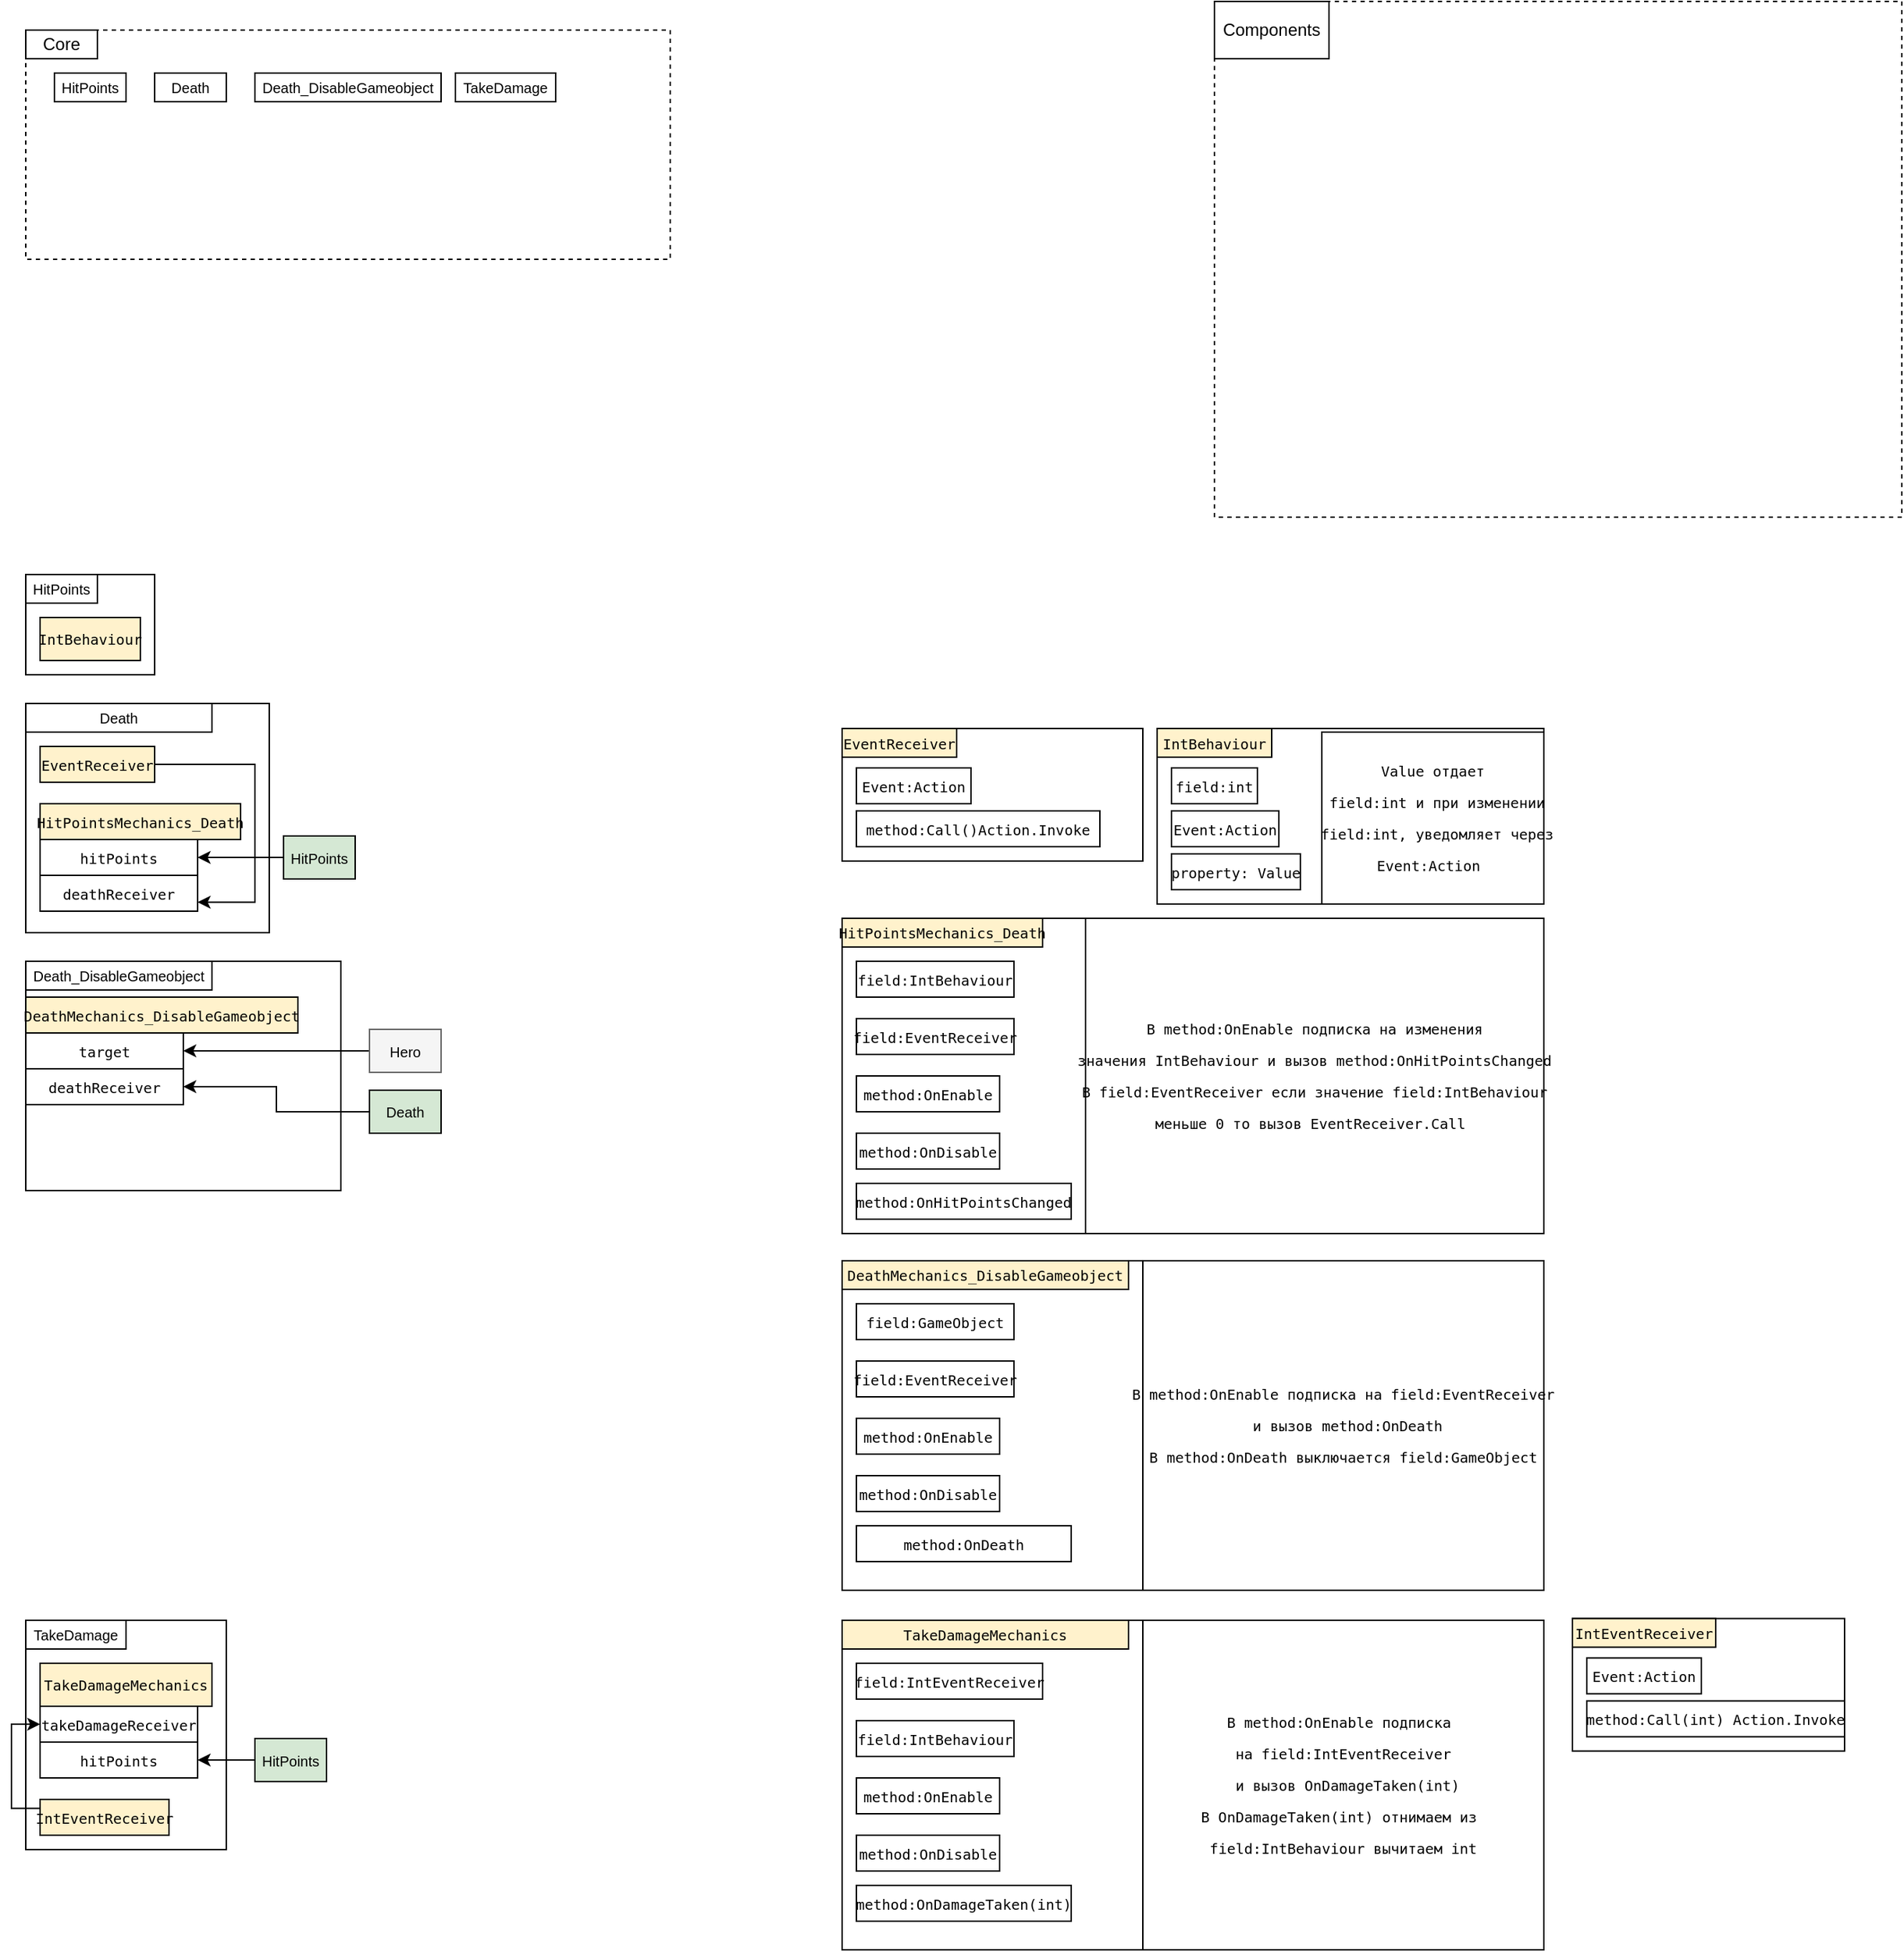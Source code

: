 <mxfile version="20.6.2" type="github">
  <diagram id="COCgU2y_MPERz97JsO5c" name="Страница 1">
    <mxGraphModel dx="1778" dy="953" grid="1" gridSize="10" guides="1" tooltips="1" connect="1" arrows="1" fold="1" page="1" pageScale="1" pageWidth="827" pageHeight="1169" math="0" shadow="0">
      <root>
        <mxCell id="0" />
        <mxCell id="1" parent="0" />
        <mxCell id="kXSp-0wj3QZkAN32-yHx-2" value="" style="rounded=0;whiteSpace=wrap;html=1;fillColor=none;fontColor=#000000;strokeColor=#000000;dashed=1;labelBackgroundColor=#;" vertex="1" parent="1">
          <mxGeometry x="80" y="80" width="450" height="160" as="geometry" />
        </mxCell>
        <mxCell id="kXSp-0wj3QZkAN32-yHx-3" value="Core" style="text;html=1;strokeColor=#000000;fillColor=none;align=center;verticalAlign=middle;whiteSpace=wrap;rounded=0;fontColor=#000000;labelBackgroundColor=#;" vertex="1" parent="1">
          <mxGeometry x="80" y="80" width="50" height="20" as="geometry" />
        </mxCell>
        <mxCell id="kXSp-0wj3QZkAN32-yHx-14" value="" style="rounded=0;whiteSpace=wrap;html=1;fillColor=none;fontColor=#000000;strokeColor=#000000;dashed=1;labelBackgroundColor=#;" vertex="1" parent="1">
          <mxGeometry x="910" y="60" width="480" height="360" as="geometry" />
        </mxCell>
        <mxCell id="kXSp-0wj3QZkAN32-yHx-15" value="Components" style="text;html=1;strokeColor=#000000;fillColor=none;align=center;verticalAlign=middle;whiteSpace=wrap;rounded=0;fontColor=#000000;labelBackgroundColor=#;" vertex="1" parent="1">
          <mxGeometry x="910" y="60" width="80" height="40" as="geometry" />
        </mxCell>
        <mxCell id="kXSp-0wj3QZkAN32-yHx-43" value="" style="rounded=0;whiteSpace=wrap;html=1;strokeColor=#000000;fontSize=10;fillColor=none;fontColor=#000000;labelBackgroundColor=#;" vertex="1" parent="1">
          <mxGeometry x="80" y="460" width="90" height="70" as="geometry" />
        </mxCell>
        <mxCell id="kXSp-0wj3QZkAN32-yHx-46" value="HitPoints" style="rounded=0;whiteSpace=wrap;html=1;strokeColor=#000000;fontSize=10;fillColor=none;fontColor=#000000;labelBackgroundColor=#;" vertex="1" parent="1">
          <mxGeometry x="80" y="460" width="50" height="20" as="geometry" />
        </mxCell>
        <mxCell id="kXSp-0wj3QZkAN32-yHx-49" value="&lt;pre style=&quot;font-family: Consolas, monospace;&quot;&gt;IntBehaviour&lt;/pre&gt;" style="rounded=0;whiteSpace=wrap;html=1;strokeColor=#000000;fontSize=10;fillColor=#fff2cc;labelBackgroundColor=#;fontColor=#000000;" vertex="1" parent="1">
          <mxGeometry x="90" y="490" width="70" height="30" as="geometry" />
        </mxCell>
        <mxCell id="kXSp-0wj3QZkAN32-yHx-70" value="" style="rounded=0;whiteSpace=wrap;html=1;strokeColor=#000000;fontSize=10;fillColor=none;fontColor=#000000;labelBackgroundColor=#;" vertex="1" parent="1">
          <mxGeometry x="650" y="700" width="490" height="220" as="geometry" />
        </mxCell>
        <mxCell id="kXSp-0wj3QZkAN32-yHx-71" value="&lt;pre style=&quot;font-family: Consolas, monospace;&quot;&gt;HitPointsMechanics_Death&lt;/pre&gt;" style="rounded=0;whiteSpace=wrap;html=1;strokeColor=#000000;fontSize=10;fillColor=#fff2cc;labelBackgroundColor=#;fontColor=#000000;" vertex="1" parent="1">
          <mxGeometry x="650" y="700" width="140" height="20" as="geometry" />
        </mxCell>
        <mxCell id="kXSp-0wj3QZkAN32-yHx-72" style="edgeStyle=orthogonalEdgeStyle;rounded=0;orthogonalLoop=1;jettySize=auto;html=1;exitX=1;exitY=0.5;exitDx=0;exitDy=0;fontSize=10;" edge="1" parent="1" target="kXSp-0wj3QZkAN32-yHx-75">
          <mxGeometry relative="1" as="geometry">
            <mxPoint x="170" y="605" as="sourcePoint" />
          </mxGeometry>
        </mxCell>
        <mxCell id="kXSp-0wj3QZkAN32-yHx-79" style="edgeStyle=orthogonalEdgeStyle;rounded=0;orthogonalLoop=1;jettySize=auto;html=1;exitX=1;exitY=0.75;exitDx=0;exitDy=0;entryX=-0.03;entryY=0.67;entryDx=0;entryDy=0;entryPerimeter=0;fontSize=10;" edge="1" parent="1" target="kXSp-0wj3QZkAN32-yHx-77">
          <mxGeometry relative="1" as="geometry">
            <mxPoint x="170" y="612.5" as="sourcePoint" />
          </mxGeometry>
        </mxCell>
        <mxCell id="kXSp-0wj3QZkAN32-yHx-81" value="&lt;pre style=&quot;font-family: Consolas, monospace;&quot;&gt;&lt;pre style=&quot;font-family: Consolas, monospace;&quot;&gt;field:IntBehaviour&lt;/pre&gt;&lt;/pre&gt;" style="rounded=0;whiteSpace=wrap;html=1;strokeColor=#000000;fontSize=10;fillColor=none;fontColor=#000000;labelBackgroundColor=#;" vertex="1" parent="1">
          <mxGeometry x="660" y="730" width="110" height="25" as="geometry" />
        </mxCell>
        <mxCell id="kXSp-0wj3QZkAN32-yHx-83" value="&lt;pre style=&quot;font-family: Consolas, monospace;&quot;&gt;&lt;pre style=&quot;font-family: Consolas, monospace;&quot;&gt;field:EventReceiver&lt;/pre&gt;&lt;/pre&gt;" style="rounded=0;whiteSpace=wrap;html=1;strokeColor=#000000;fontSize=10;fillColor=none;fontColor=#000000;labelBackgroundColor=#;" vertex="1" parent="1">
          <mxGeometry x="660" y="770" width="110" height="25" as="geometry" />
        </mxCell>
        <mxCell id="kXSp-0wj3QZkAN32-yHx-191" style="edgeStyle=orthogonalEdgeStyle;rounded=0;orthogonalLoop=1;jettySize=auto;html=1;exitX=0;exitY=0.5;exitDx=0;exitDy=0;entryX=1;entryY=0.5;entryDx=0;entryDy=0;labelBackgroundColor=#;fontSize=10;fontColor=#000000;strokeColor=#000000;" edge="1" parent="1" source="kXSp-0wj3QZkAN32-yHx-86" target="kXSp-0wj3QZkAN32-yHx-189">
          <mxGeometry relative="1" as="geometry" />
        </mxCell>
        <mxCell id="kXSp-0wj3QZkAN32-yHx-86" value="&lt;pre style=&quot;font-family: Consolas, monospace;&quot;&gt;&lt;pre style=&quot;font-family: Consolas, monospace;&quot;&gt;&lt;span style=&quot;font-family: Helvetica;&quot;&gt;HitPoints&lt;/span&gt;&lt;br&gt;&lt;/pre&gt;&lt;/pre&gt;" style="rounded=0;whiteSpace=wrap;html=1;strokeColor=#000000;fontSize=10;fillColor=#d5e8d4;labelBackgroundColor=#;fontColor=#000000;" vertex="1" parent="1">
          <mxGeometry x="260" y="642.5" width="50" height="30" as="geometry" />
        </mxCell>
        <mxCell id="kXSp-0wj3QZkAN32-yHx-89" value="&lt;pre style=&quot;font-family: Consolas, monospace;&quot;&gt;&lt;pre style=&quot;font-family: Consolas, monospace;&quot;&gt;&lt;span style=&quot;&quot;&gt;method:&lt;/span&gt;OnHitPointsChanged&lt;/pre&gt;&lt;/pre&gt;" style="rounded=0;whiteSpace=wrap;html=1;strokeColor=#000000;fontSize=10;fillColor=none;fontColor=#000000;labelBackgroundColor=#;" vertex="1" parent="1">
          <mxGeometry x="660" y="885" width="150" height="25" as="geometry" />
        </mxCell>
        <mxCell id="kXSp-0wj3QZkAN32-yHx-108" value="" style="rounded=0;whiteSpace=wrap;html=1;strokeColor=#000000;fontSize=10;fillColor=none;fontColor=#000000;labelBackgroundColor=#;" vertex="1" parent="1">
          <mxGeometry x="80" y="550" width="170" height="160" as="geometry" />
        </mxCell>
        <mxCell id="kXSp-0wj3QZkAN32-yHx-109" value="Death" style="rounded=0;whiteSpace=wrap;html=1;strokeColor=#000000;fontSize=10;fillColor=none;fontColor=#000000;labelBackgroundColor=#;" vertex="1" parent="1">
          <mxGeometry x="80" y="550" width="130" height="20" as="geometry" />
        </mxCell>
        <mxCell id="kXSp-0wj3QZkAN32-yHx-121" value="&lt;pre style=&quot;font-family: Consolas, monospace;&quot;&gt;&lt;pre style=&quot;font-family: Consolas, monospace;&quot;&gt;method:&lt;span style=&quot;&quot;&gt;OnDisable&lt;/span&gt;&lt;/pre&gt;&lt;/pre&gt;" style="rounded=0;whiteSpace=wrap;html=1;strokeColor=#000000;fontSize=10;fillColor=none;fontColor=#000000;labelBackgroundColor=#;" vertex="1" parent="1">
          <mxGeometry x="660" y="850" width="100" height="25" as="geometry" />
        </mxCell>
        <mxCell id="kXSp-0wj3QZkAN32-yHx-132" value="" style="rounded=0;whiteSpace=wrap;html=1;strokeColor=#000000;fontSize=10;fillColor=none;fontColor=#000000;labelBackgroundColor=#;" vertex="1" parent="1">
          <mxGeometry x="650" y="567.5" width="210" height="92.5" as="geometry" />
        </mxCell>
        <mxCell id="kXSp-0wj3QZkAN32-yHx-133" value="&lt;pre style=&quot;font-family: Consolas, monospace;&quot;&gt;EventReceiver&lt;/pre&gt;" style="rounded=0;whiteSpace=wrap;html=1;strokeColor=#000000;fontSize=10;fillColor=#fff2cc;labelBackgroundColor=#;fontColor=#000000;" vertex="1" parent="1">
          <mxGeometry x="650" y="567.5" width="80" height="20" as="geometry" />
        </mxCell>
        <mxCell id="kXSp-0wj3QZkAN32-yHx-135" value="&lt;pre style=&quot;font-family: Consolas, monospace;&quot;&gt;&lt;pre style=&quot;font-family: Consolas, monospace;&quot;&gt;&lt;span style=&quot;&quot;&gt;Event:&lt;/span&gt;Action&lt;/pre&gt;&lt;/pre&gt;" style="rounded=0;whiteSpace=wrap;html=1;strokeColor=#000000;fontSize=10;fillColor=none;fontColor=#000000;labelBackgroundColor=#;" vertex="1" parent="1">
          <mxGeometry x="660" y="595" width="80" height="25" as="geometry" />
        </mxCell>
        <mxCell id="kXSp-0wj3QZkAN32-yHx-136" value="&lt;pre style=&quot;font-family: Consolas, monospace;&quot;&gt;&lt;pre style=&quot;font-family: Consolas, monospace;&quot;&gt;method:Call()Action.Invoke&lt;/pre&gt;&lt;/pre&gt;" style="rounded=0;whiteSpace=wrap;html=1;strokeColor=#000000;fontSize=10;fillColor=none;fontColor=#000000;labelBackgroundColor=#;" vertex="1" parent="1">
          <mxGeometry x="660" y="625" width="170" height="25" as="geometry" />
        </mxCell>
        <mxCell id="kXSp-0wj3QZkAN32-yHx-137" value="" style="rounded=0;whiteSpace=wrap;html=1;strokeColor=#000000;fontSize=10;fillColor=none;fontColor=#000000;labelBackgroundColor=#;" vertex="1" parent="1">
          <mxGeometry x="870" y="567.5" width="270" height="122.5" as="geometry" />
        </mxCell>
        <mxCell id="kXSp-0wj3QZkAN32-yHx-138" value="&lt;pre style=&quot;font-family: Consolas, monospace;&quot;&gt;IntBehaviour&lt;/pre&gt;" style="rounded=0;whiteSpace=wrap;html=1;strokeColor=#000000;fontSize=10;fillColor=#fff2cc;labelBackgroundColor=#;fontColor=#000000;" vertex="1" parent="1">
          <mxGeometry x="870" y="567.5" width="80" height="20" as="geometry" />
        </mxCell>
        <mxCell id="kXSp-0wj3QZkAN32-yHx-139" value="&lt;pre style=&quot;font-family: Consolas, monospace;&quot;&gt;&lt;pre style=&quot;font-family: Consolas, monospace;&quot;&gt;&lt;pre style=&quot;font-family: Consolas, monospace;&quot;&gt;field:&lt;span style=&quot;&quot;&gt;int&lt;/span&gt;&lt;/pre&gt;&lt;/pre&gt;&lt;/pre&gt;" style="rounded=0;whiteSpace=wrap;html=1;strokeColor=#000000;fontSize=10;fillColor=none;fontColor=#000000;labelBackgroundColor=#;" vertex="1" parent="1">
          <mxGeometry x="880" y="595" width="60" height="25" as="geometry" />
        </mxCell>
        <mxCell id="kXSp-0wj3QZkAN32-yHx-140" value="&lt;pre style=&quot;font-family: Consolas, monospace;&quot;&gt;&lt;pre style=&quot;font-family: Consolas, monospace;&quot;&gt;&lt;pre style=&quot;font-family: Consolas, monospace;&quot;&gt;Event:Action&lt;/pre&gt;&lt;/pre&gt;&lt;/pre&gt;" style="rounded=0;whiteSpace=wrap;html=1;strokeColor=#000000;fontSize=10;fillColor=none;fontColor=#000000;labelBackgroundColor=#;" vertex="1" parent="1">
          <mxGeometry x="880" y="625" width="75" height="25" as="geometry" />
        </mxCell>
        <mxCell id="kXSp-0wj3QZkAN32-yHx-141" value="&lt;pre style=&quot;font-family: Consolas, monospace;&quot;&gt;&lt;pre style=&quot;font-family: Consolas, monospace;&quot;&gt;&lt;pre style=&quot;font-family: Consolas, monospace;&quot;&gt;&lt;pre style=&quot;font-family: Consolas, monospace;&quot;&gt;&lt;span style=&quot;&quot;&gt;property: &lt;/span&gt;Value&lt;/pre&gt;&lt;/pre&gt;&lt;/pre&gt;&lt;/pre&gt;" style="rounded=0;whiteSpace=wrap;html=1;strokeColor=#000000;fontSize=10;fillColor=none;fontColor=#000000;labelBackgroundColor=#;" vertex="1" parent="1">
          <mxGeometry x="880" y="655" width="90" height="25" as="geometry" />
        </mxCell>
        <mxCell id="kXSp-0wj3QZkAN32-yHx-192" style="edgeStyle=orthogonalEdgeStyle;rounded=0;orthogonalLoop=1;jettySize=auto;html=1;exitX=1;exitY=0.5;exitDx=0;exitDy=0;entryX=1;entryY=0.75;entryDx=0;entryDy=0;labelBackgroundColor=#;fontSize=10;fontColor=#000000;strokeColor=#000000;" edge="1" parent="1" source="kXSp-0wj3QZkAN32-yHx-161" target="kXSp-0wj3QZkAN32-yHx-190">
          <mxGeometry relative="1" as="geometry">
            <Array as="points">
              <mxPoint x="240" y="593" />
              <mxPoint x="240" y="689" />
            </Array>
          </mxGeometry>
        </mxCell>
        <mxCell id="kXSp-0wj3QZkAN32-yHx-161" value="&lt;pre style=&quot;font-family: Consolas, monospace;&quot;&gt;&lt;pre style=&quot;font-family: Consolas, monospace;&quot;&gt;EventReceiver&lt;/pre&gt;&lt;/pre&gt;" style="rounded=0;whiteSpace=wrap;html=1;strokeColor=#000000;fontSize=10;fillColor=#fff2cc;labelBackgroundColor=#;fontColor=#000000;" vertex="1" parent="1">
          <mxGeometry x="90" y="580" width="80" height="25" as="geometry" />
        </mxCell>
        <mxCell id="kXSp-0wj3QZkAN32-yHx-174" value="&lt;pre style=&quot;font-family: Consolas, monospace;&quot;&gt;&lt;pre style=&quot;font-family: Consolas, monospace;&quot;&gt;method:&lt;span style=&quot;&quot;&gt;OnEnable&lt;/span&gt;&lt;/pre&gt;&lt;/pre&gt;" style="rounded=0;whiteSpace=wrap;html=1;strokeColor=#000000;fontSize=10;fillColor=none;fontColor=#000000;labelBackgroundColor=#;" vertex="1" parent="1">
          <mxGeometry x="660" y="810" width="100" height="25" as="geometry" />
        </mxCell>
        <mxCell id="kXSp-0wj3QZkAN32-yHx-176" value="HitPoints" style="rounded=0;whiteSpace=wrap;html=1;strokeColor=#000000;fontSize=10;fillColor=none;fontColor=#000000;labelBackgroundColor=#;" vertex="1" parent="1">
          <mxGeometry x="100" y="110" width="50" height="20" as="geometry" />
        </mxCell>
        <mxCell id="kXSp-0wj3QZkAN32-yHx-188" value="&lt;pre style=&quot;font-family: Consolas, monospace;&quot;&gt;&lt;pre style=&quot;font-family: Consolas, monospace;&quot;&gt;HitPointsMechanics_Death&lt;/pre&gt;&lt;/pre&gt;" style="rounded=0;whiteSpace=wrap;html=1;strokeColor=#000000;fontSize=10;fillColor=#fff2cc;labelBackgroundColor=#;fontColor=#000000;" vertex="1" parent="1">
          <mxGeometry x="90" y="620" width="140" height="25" as="geometry" />
        </mxCell>
        <mxCell id="kXSp-0wj3QZkAN32-yHx-189" value="&lt;pre style=&quot;font-family: Consolas, monospace;&quot;&gt;&lt;pre style=&quot;font-family: Consolas, monospace;&quot;&gt;&lt;pre style=&quot;font-family: Consolas, monospace;&quot;&gt;&lt;span style=&quot;&quot;&gt;hitPoints&lt;/span&gt;&lt;/pre&gt;&lt;/pre&gt;&lt;/pre&gt;" style="rounded=0;whiteSpace=wrap;html=1;strokeColor=#000000;fontSize=10;fillColor=none;fontColor=#000000;labelBackgroundColor=#;" vertex="1" parent="1">
          <mxGeometry x="90" y="645" width="110" height="25" as="geometry" />
        </mxCell>
        <mxCell id="kXSp-0wj3QZkAN32-yHx-190" value="&lt;pre style=&quot;font-family: Consolas, monospace;&quot;&gt;&lt;pre style=&quot;font-family: Consolas, monospace;&quot;&gt;&lt;pre style=&quot;font-family: Consolas, monospace;&quot;&gt;deathReceiver&lt;/pre&gt;&lt;/pre&gt;&lt;/pre&gt;" style="rounded=0;whiteSpace=wrap;html=1;strokeColor=#000000;fontSize=10;fillColor=none;fontColor=#000000;labelBackgroundColor=#;" vertex="1" parent="1">
          <mxGeometry x="90" y="670" width="110" height="25" as="geometry" />
        </mxCell>
        <mxCell id="kXSp-0wj3QZkAN32-yHx-195" value="" style="rounded=0;whiteSpace=wrap;html=1;strokeColor=#000000;fontSize=10;fillColor=none;fontColor=#000000;labelBackgroundColor=#;" vertex="1" parent="1">
          <mxGeometry x="650" y="939" width="490" height="230" as="geometry" />
        </mxCell>
        <mxCell id="kXSp-0wj3QZkAN32-yHx-196" value="&lt;pre style=&quot;font-family: Consolas, monospace;&quot;&gt;&lt;pre style=&quot;font-family: Consolas, monospace;&quot;&gt;&lt;span style=&quot;&quot;&gt;DeathMechanics_DisableGameobject&lt;/span&gt;&lt;/pre&gt;&lt;/pre&gt;" style="rounded=0;whiteSpace=wrap;html=1;strokeColor=#000000;fontSize=10;fillColor=#fff2cc;labelBackgroundColor=#;fontColor=#000000;" vertex="1" parent="1">
          <mxGeometry x="650" y="939" width="200" height="20" as="geometry" />
        </mxCell>
        <mxCell id="kXSp-0wj3QZkAN32-yHx-198" value="&lt;pre style=&quot;font-family: Consolas, monospace;&quot;&gt;&lt;pre style=&quot;font-family: Consolas, monospace;&quot;&gt;field:GameObject&lt;/pre&gt;&lt;/pre&gt;" style="rounded=0;whiteSpace=wrap;html=1;strokeColor=#000000;fontSize=10;fillColor=none;fontColor=#000000;labelBackgroundColor=#;" vertex="1" parent="1">
          <mxGeometry x="660" y="969" width="110" height="25" as="geometry" />
        </mxCell>
        <mxCell id="kXSp-0wj3QZkAN32-yHx-199" value="&lt;pre style=&quot;font-family: Consolas, monospace;&quot;&gt;&lt;pre style=&quot;font-family: Consolas, monospace;&quot;&gt;field:EventReceiver&lt;/pre&gt;&lt;/pre&gt;" style="rounded=0;whiteSpace=wrap;html=1;strokeColor=#000000;fontSize=10;fillColor=none;fontColor=#000000;labelBackgroundColor=#;" vertex="1" parent="1">
          <mxGeometry x="660" y="1009" width="110" height="25" as="geometry" />
        </mxCell>
        <mxCell id="kXSp-0wj3QZkAN32-yHx-201" value="&lt;pre style=&quot;font-family: Consolas, monospace;&quot;&gt;&lt;pre style=&quot;font-family: Consolas, monospace;&quot;&gt;&lt;span style=&quot;&quot;&gt;method:&lt;/span&gt;OnDeath&lt;/pre&gt;&lt;/pre&gt;" style="rounded=0;whiteSpace=wrap;html=1;strokeColor=#000000;fontSize=10;fillColor=none;fontColor=#000000;labelBackgroundColor=#;" vertex="1" parent="1">
          <mxGeometry x="660" y="1124" width="150" height="25" as="geometry" />
        </mxCell>
        <mxCell id="kXSp-0wj3QZkAN32-yHx-203" value="&lt;pre style=&quot;font-family: Consolas, monospace;&quot;&gt;&lt;pre style=&quot;font-family: Consolas, monospace;&quot;&gt;method:&lt;span style=&quot;&quot;&gt;OnDisable&lt;/span&gt;&lt;/pre&gt;&lt;/pre&gt;" style="rounded=0;whiteSpace=wrap;html=1;strokeColor=#000000;fontSize=10;fillColor=none;fontColor=#000000;labelBackgroundColor=#;" vertex="1" parent="1">
          <mxGeometry x="660" y="1089" width="100" height="25" as="geometry" />
        </mxCell>
        <mxCell id="kXSp-0wj3QZkAN32-yHx-205" value="&lt;pre style=&quot;font-family: Consolas, monospace;&quot;&gt;&lt;pre style=&quot;font-family: Consolas, monospace;&quot;&gt;method:&lt;span style=&quot;&quot;&gt;OnEnable&lt;/span&gt;&lt;/pre&gt;&lt;/pre&gt;" style="rounded=0;whiteSpace=wrap;html=1;strokeColor=#000000;fontSize=10;fillColor=none;fontColor=#000000;labelBackgroundColor=#;" vertex="1" parent="1">
          <mxGeometry x="660" y="1049" width="100" height="25" as="geometry" />
        </mxCell>
        <mxCell id="kXSp-0wj3QZkAN32-yHx-214" value="&lt;pre style=&quot;font-family: Consolas, monospace;&quot;&gt;&lt;pre style=&quot;font-family: Consolas, monospace;&quot;&gt;&lt;pre style=&quot;font-family: Consolas, monospace;&quot;&gt;&lt;span style=&quot;&quot;&gt;Value&lt;/span&gt; отдает&lt;/pre&gt;&lt;pre style=&quot;font-family: Consolas, monospace;&quot;&gt; field:&lt;span style=&quot;&quot;&gt;int и при изменении&lt;/span&gt;&lt;/pre&gt;&lt;pre style=&quot;font-family: Consolas, monospace;&quot;&gt;&lt;span style=&quot;&quot;&gt; &lt;/span&gt;field:&lt;span style=&quot;&quot;&gt;int, уведомляет через&lt;/span&gt;&lt;/pre&gt;&lt;pre style=&quot;font-family: Consolas, monospace;&quot;&gt;Event:Action&lt;span style=&quot;&quot;&gt; &lt;/span&gt;&lt;/pre&gt;&lt;/pre&gt;&lt;/pre&gt;" style="rounded=0;whiteSpace=wrap;html=1;strokeColor=#000000;fontSize=10;fillColor=none;fontColor=#000000;labelBackgroundColor=#;" vertex="1" parent="1">
          <mxGeometry x="985" y="570" width="155" height="120" as="geometry" />
        </mxCell>
        <mxCell id="kXSp-0wj3QZkAN32-yHx-215" value="&lt;pre style=&quot;font-family: Consolas, monospace;&quot;&gt;&lt;pre style=&quot;font-family: Consolas, monospace;&quot;&gt;В method:OnEnable подписка на изменения&lt;/pre&gt;&lt;pre style=&quot;font-family: Consolas, monospace;&quot;&gt; значения IntBehaviour и вызов method:&lt;span style=&quot;&quot;&gt;OnHitPointsChanged&lt;/span&gt; &lt;/pre&gt;&lt;pre style=&quot;font-family: Consolas, monospace;&quot;&gt;В field:EventReceiver если значение field:IntBehaviour&lt;/pre&gt;&lt;pre style=&quot;font-family: Consolas, monospace;&quot;&gt;меньше 0 то вызов EventReceiver.Call &lt;/pre&gt;&lt;/pre&gt;" style="rounded=0;whiteSpace=wrap;html=1;strokeColor=#000000;fontSize=10;fillColor=none;fontColor=#000000;labelBackgroundColor=#;" vertex="1" parent="1">
          <mxGeometry x="820" y="700" width="320" height="220" as="geometry" />
        </mxCell>
        <mxCell id="kXSp-0wj3QZkAN32-yHx-216" value="&lt;pre style=&quot;font-family: Consolas, monospace;&quot;&gt;&lt;pre style=&quot;font-family: Consolas, monospace;&quot;&gt;В method:OnEnable подписка на field:EventReceiver&lt;/pre&gt;&lt;pre style=&quot;font-family: Consolas, monospace;&quot;&gt; и вызов method:&lt;span style=&quot;&quot;&gt;OnDeath&lt;/span&gt;&lt;/pre&gt;&lt;pre style=&quot;font-family: Consolas, monospace;&quot;&gt;В method:&lt;span style=&quot;&quot;&gt;OnDeath выключается &lt;/span&gt;field:GameObject&lt;/pre&gt;&lt;/pre&gt;" style="rounded=0;whiteSpace=wrap;html=1;strokeColor=#000000;fontSize=10;fillColor=none;fontColor=#000000;labelBackgroundColor=#;" vertex="1" parent="1">
          <mxGeometry x="860" y="939" width="280" height="230" as="geometry" />
        </mxCell>
        <mxCell id="kXSp-0wj3QZkAN32-yHx-220" value="Death_DisableGameobject" style="rounded=0;whiteSpace=wrap;html=1;strokeColor=#000000;fontSize=10;fillColor=none;fontColor=#000000;labelBackgroundColor=#;" vertex="1" parent="1">
          <mxGeometry x="80" y="730" width="130" height="20" as="geometry" />
        </mxCell>
        <mxCell id="kXSp-0wj3QZkAN32-yHx-222" value="&lt;pre style=&quot;font-family: Consolas, monospace;&quot;&gt;&lt;pre style=&quot;font-family: Consolas, monospace;&quot;&gt;&lt;pre style=&quot;font-family: Consolas, monospace;&quot;&gt;&lt;span style=&quot;&quot;&gt;DeathMechanics_DisableGameobject&lt;/span&gt;&lt;/pre&gt;&lt;/pre&gt;&lt;/pre&gt;" style="rounded=0;whiteSpace=wrap;html=1;strokeColor=#000000;fontSize=10;fillColor=#fff2cc;labelBackgroundColor=#;fontColor=#000000;" vertex="1" parent="1">
          <mxGeometry x="80" y="755" width="190" height="25" as="geometry" />
        </mxCell>
        <mxCell id="kXSp-0wj3QZkAN32-yHx-219" value="" style="rounded=0;whiteSpace=wrap;html=1;strokeColor=#000000;fontSize=10;fillColor=none;fontColor=#000000;labelBackgroundColor=#;" vertex="1" parent="1">
          <mxGeometry x="80" y="730" width="220" height="160" as="geometry" />
        </mxCell>
        <mxCell id="kXSp-0wj3QZkAN32-yHx-229" value="&lt;pre style=&quot;font-family: Consolas, monospace;&quot;&gt;&lt;pre style=&quot;font-family: Consolas, monospace;&quot;&gt;&lt;pre style=&quot;font-family: Consolas, monospace;&quot;&gt;target&lt;/pre&gt;&lt;/pre&gt;&lt;/pre&gt;" style="rounded=0;whiteSpace=wrap;html=1;strokeColor=#000000;fontSize=10;fillColor=none;fontColor=#000000;labelBackgroundColor=#;" vertex="1" parent="1">
          <mxGeometry x="80" y="780" width="110" height="25" as="geometry" />
        </mxCell>
        <mxCell id="kXSp-0wj3QZkAN32-yHx-230" value="&lt;pre style=&quot;font-family: Consolas, monospace;&quot;&gt;&lt;pre style=&quot;font-family: Consolas, monospace;&quot;&gt;&lt;pre style=&quot;font-family: Consolas, monospace;&quot;&gt;&lt;pre style=&quot;font-family: Consolas, monospace;&quot;&gt;&lt;span style=&quot;&quot;&gt;deathReceiver&lt;/span&gt;&lt;/pre&gt;&lt;/pre&gt;&lt;/pre&gt;&lt;/pre&gt;" style="rounded=0;whiteSpace=wrap;html=1;strokeColor=#000000;fontSize=10;fillColor=none;fontColor=#000000;labelBackgroundColor=#;" vertex="1" parent="1">
          <mxGeometry x="80" y="805" width="110" height="25" as="geometry" />
        </mxCell>
        <mxCell id="kXSp-0wj3QZkAN32-yHx-232" style="edgeStyle=orthogonalEdgeStyle;rounded=0;orthogonalLoop=1;jettySize=auto;html=1;exitX=0;exitY=0.5;exitDx=0;exitDy=0;entryX=1;entryY=0.5;entryDx=0;entryDy=0;labelBackgroundColor=#;strokeColor=#000000;fontSize=10;fontColor=#000000;" edge="1" parent="1" source="kXSp-0wj3QZkAN32-yHx-231" target="kXSp-0wj3QZkAN32-yHx-229">
          <mxGeometry relative="1" as="geometry" />
        </mxCell>
        <mxCell id="kXSp-0wj3QZkAN32-yHx-231" value="&lt;pre style=&quot;&quot;&gt;&lt;pre style=&quot;&quot;&gt;&lt;font face=&quot;Helvetica&quot;&gt;Hero&lt;/font&gt;&lt;/pre&gt;&lt;/pre&gt;" style="rounded=0;whiteSpace=wrap;html=1;strokeColor=#666666;fontSize=10;fillColor=#f5f5f5;labelBackgroundColor=#;fontColor=#000000;" vertex="1" parent="1">
          <mxGeometry x="320" y="777.5" width="50" height="30" as="geometry" />
        </mxCell>
        <mxCell id="kXSp-0wj3QZkAN32-yHx-234" style="edgeStyle=orthogonalEdgeStyle;rounded=0;orthogonalLoop=1;jettySize=auto;html=1;exitX=0;exitY=0.5;exitDx=0;exitDy=0;entryX=1;entryY=0.5;entryDx=0;entryDy=0;labelBackgroundColor=#;strokeColor=#000000;fontSize=10;fontColor=#000000;" edge="1" parent="1" source="kXSp-0wj3QZkAN32-yHx-233" target="kXSp-0wj3QZkAN32-yHx-230">
          <mxGeometry relative="1" as="geometry" />
        </mxCell>
        <mxCell id="kXSp-0wj3QZkAN32-yHx-233" value="&lt;pre style=&quot;font-family: Consolas, monospace;&quot;&gt;&lt;pre style=&quot;font-family: Consolas, monospace;&quot;&gt;&lt;span style=&quot;font-family: Helvetica;&quot;&gt;Death&lt;/span&gt;&lt;br&gt;&lt;/pre&gt;&lt;/pre&gt;" style="rounded=0;whiteSpace=wrap;html=1;strokeColor=#000000;fontSize=10;fillColor=#d5e8d4;labelBackgroundColor=#;fontColor=#000000;" vertex="1" parent="1">
          <mxGeometry x="320" y="820" width="50" height="30" as="geometry" />
        </mxCell>
        <mxCell id="kXSp-0wj3QZkAN32-yHx-235" value="Death" style="rounded=0;whiteSpace=wrap;html=1;strokeColor=#000000;fontSize=10;fillColor=none;fontColor=#000000;labelBackgroundColor=#;" vertex="1" parent="1">
          <mxGeometry x="170" y="110" width="50" height="20" as="geometry" />
        </mxCell>
        <mxCell id="kXSp-0wj3QZkAN32-yHx-236" value="Death_DisableGameobject" style="rounded=0;whiteSpace=wrap;html=1;strokeColor=#000000;fontSize=10;fillColor=none;fontColor=#000000;labelBackgroundColor=#;" vertex="1" parent="1">
          <mxGeometry x="240" y="110" width="130" height="20" as="geometry" />
        </mxCell>
        <mxCell id="kXSp-0wj3QZkAN32-yHx-237" value="" style="rounded=0;whiteSpace=wrap;html=1;strokeColor=#000000;fontSize=10;fillColor=none;fontColor=#000000;labelBackgroundColor=#;" vertex="1" parent="1">
          <mxGeometry x="650" y="1190" width="490" height="230" as="geometry" />
        </mxCell>
        <mxCell id="kXSp-0wj3QZkAN32-yHx-238" value="&lt;pre style=&quot;font-family: Consolas, monospace;&quot;&gt;&lt;pre style=&quot;font-family: Consolas, monospace;&quot;&gt;&lt;pre style=&quot;font-family: Consolas, monospace;&quot;&gt;TakeDamageMechanics&lt;/pre&gt;&lt;/pre&gt;&lt;/pre&gt;" style="rounded=0;whiteSpace=wrap;html=1;strokeColor=#000000;fontSize=10;fillColor=#fff2cc;labelBackgroundColor=#;fontColor=#000000;" vertex="1" parent="1">
          <mxGeometry x="650" y="1190" width="200" height="20" as="geometry" />
        </mxCell>
        <mxCell id="kXSp-0wj3QZkAN32-yHx-239" value="&lt;pre style=&quot;font-family: Consolas, monospace;&quot;&gt;&lt;pre style=&quot;font-family: Consolas, monospace;&quot;&gt;field:IntEventReceiver&lt;/pre&gt;&lt;/pre&gt;" style="rounded=0;whiteSpace=wrap;html=1;strokeColor=#000000;fontSize=10;fillColor=none;fontColor=#000000;labelBackgroundColor=#;" vertex="1" parent="1">
          <mxGeometry x="660" y="1220" width="130" height="25" as="geometry" />
        </mxCell>
        <mxCell id="kXSp-0wj3QZkAN32-yHx-240" value="&lt;pre style=&quot;font-family: Consolas, monospace;&quot;&gt;&lt;pre style=&quot;font-family: Consolas, monospace;&quot;&gt;field:IntBehaviour&lt;/pre&gt;&lt;/pre&gt;" style="rounded=0;whiteSpace=wrap;html=1;strokeColor=#000000;fontSize=10;fillColor=none;fontColor=#000000;labelBackgroundColor=#;" vertex="1" parent="1">
          <mxGeometry x="660" y="1260" width="110" height="25" as="geometry" />
        </mxCell>
        <mxCell id="kXSp-0wj3QZkAN32-yHx-241" value="&lt;pre style=&quot;font-family: Consolas, monospace;&quot;&gt;&lt;pre style=&quot;font-family: Consolas, monospace;&quot;&gt;&lt;span style=&quot;&quot;&gt;method:&lt;/span&gt;OnDamageTaken&lt;span style=&quot;&quot;&gt;(&lt;/span&gt;&lt;span style=&quot;&quot;&gt;int&lt;/span&gt;&lt;span style=&quot;&quot;&gt;)&lt;/span&gt;&lt;/pre&gt;&lt;/pre&gt;" style="rounded=0;whiteSpace=wrap;html=1;strokeColor=#000000;fontSize=10;fillColor=none;fontColor=#000000;labelBackgroundColor=#;" vertex="1" parent="1">
          <mxGeometry x="660" y="1375" width="150" height="25" as="geometry" />
        </mxCell>
        <mxCell id="kXSp-0wj3QZkAN32-yHx-242" value="&lt;pre style=&quot;font-family: Consolas, monospace;&quot;&gt;&lt;pre style=&quot;font-family: Consolas, monospace;&quot;&gt;method:&lt;span style=&quot;&quot;&gt;OnDisable&lt;/span&gt;&lt;/pre&gt;&lt;/pre&gt;" style="rounded=0;whiteSpace=wrap;html=1;strokeColor=#000000;fontSize=10;fillColor=none;fontColor=#000000;labelBackgroundColor=#;" vertex="1" parent="1">
          <mxGeometry x="660" y="1340" width="100" height="25" as="geometry" />
        </mxCell>
        <mxCell id="kXSp-0wj3QZkAN32-yHx-243" value="&lt;pre style=&quot;font-family: Consolas, monospace;&quot;&gt;&lt;pre style=&quot;font-family: Consolas, monospace;&quot;&gt;method:&lt;span style=&quot;&quot;&gt;OnEnable&lt;/span&gt;&lt;/pre&gt;&lt;/pre&gt;" style="rounded=0;whiteSpace=wrap;html=1;strokeColor=#000000;fontSize=10;fillColor=none;fontColor=#000000;labelBackgroundColor=#;" vertex="1" parent="1">
          <mxGeometry x="660" y="1300" width="100" height="25" as="geometry" />
        </mxCell>
        <mxCell id="kXSp-0wj3QZkAN32-yHx-244" value="&lt;pre style=&quot;font-family: Consolas, monospace;&quot;&gt;&lt;pre style=&quot;font-family: Consolas, monospace;&quot;&gt;В method:OnEnable подписка &lt;/pre&gt;&lt;pre style=&quot;font-family: Consolas, monospace;&quot;&gt;на field:IntEventReceiver&lt;/pre&gt;&lt;pre style=&quot;font-family: Consolas, monospace;&quot;&gt; и вызов OnDamageTaken&lt;span style=&quot;&quot;&gt;(&lt;/span&gt;&lt;span style=&quot;&quot;&gt;int&lt;/span&gt;&lt;span style=&quot;&quot;&gt;)&lt;/span&gt;&lt;/pre&gt;&lt;pre style=&quot;font-family: Consolas, monospace;&quot;&gt;В OnDamageTaken&lt;span style=&quot;&quot;&gt;(&lt;/span&gt;&lt;span style=&quot;&quot;&gt;int&lt;/span&gt;&lt;span style=&quot;&quot;&gt;)&lt;/span&gt; отнимаем из &lt;/pre&gt;&lt;pre style=&quot;font-family: Consolas, monospace;&quot;&gt;field:IntBehaviour вычитаем int&lt;/pre&gt;&lt;/pre&gt;" style="rounded=0;whiteSpace=wrap;html=1;strokeColor=#000000;fontSize=10;fillColor=none;fontColor=#000000;labelBackgroundColor=#;" vertex="1" parent="1">
          <mxGeometry x="860" y="1190" width="280" height="230" as="geometry" />
        </mxCell>
        <mxCell id="kXSp-0wj3QZkAN32-yHx-245" value="" style="rounded=0;whiteSpace=wrap;html=1;strokeColor=#000000;fontSize=10;fillColor=none;fontColor=#000000;labelBackgroundColor=#;" vertex="1" parent="1">
          <mxGeometry x="80" y="1190" width="140" height="160" as="geometry" />
        </mxCell>
        <mxCell id="kXSp-0wj3QZkAN32-yHx-246" value="TakeDamage" style="rounded=0;whiteSpace=wrap;html=1;strokeColor=#000000;fontSize=10;fillColor=none;fontColor=#000000;labelBackgroundColor=#;" vertex="1" parent="1">
          <mxGeometry x="80" y="1190" width="70" height="20" as="geometry" />
        </mxCell>
        <mxCell id="kXSp-0wj3QZkAN32-yHx-247" value="&lt;pre style=&quot;font-family: Consolas, monospace;&quot;&gt;TakeDamageMechanics&lt;/pre&gt;" style="rounded=0;whiteSpace=wrap;html=1;strokeColor=#000000;fontSize=10;fillColor=#fff2cc;labelBackgroundColor=#;fontColor=#000000;" vertex="1" parent="1">
          <mxGeometry x="90" y="1220" width="120" height="30" as="geometry" />
        </mxCell>
        <mxCell id="kXSp-0wj3QZkAN32-yHx-248" value="" style="rounded=0;whiteSpace=wrap;html=1;strokeColor=#000000;fontSize=10;fillColor=none;fontColor=#000000;labelBackgroundColor=#;" vertex="1" parent="1">
          <mxGeometry x="1160" y="1188.75" width="190" height="92.5" as="geometry" />
        </mxCell>
        <mxCell id="kXSp-0wj3QZkAN32-yHx-249" value="&lt;pre style=&quot;font-family: Consolas, monospace;&quot;&gt;&lt;span style=&quot;&quot;&gt;Int&lt;/span&gt;EventReceiver&lt;/pre&gt;" style="rounded=0;whiteSpace=wrap;html=1;strokeColor=#000000;fontSize=10;fillColor=#fff2cc;labelBackgroundColor=#;fontColor=#000000;" vertex="1" parent="1">
          <mxGeometry x="1160" y="1188.75" width="100" height="20" as="geometry" />
        </mxCell>
        <mxCell id="kXSp-0wj3QZkAN32-yHx-250" value="&lt;pre style=&quot;font-family: Consolas, monospace;&quot;&gt;&lt;pre style=&quot;font-family: Consolas, monospace;&quot;&gt;&lt;span style=&quot;&quot;&gt;Event:&lt;/span&gt;Action&lt;/pre&gt;&lt;/pre&gt;" style="rounded=0;whiteSpace=wrap;html=1;strokeColor=#000000;fontSize=10;fillColor=none;fontColor=#000000;labelBackgroundColor=#;" vertex="1" parent="1">
          <mxGeometry x="1170" y="1216.25" width="80" height="25" as="geometry" />
        </mxCell>
        <mxCell id="kXSp-0wj3QZkAN32-yHx-251" value="&lt;pre style=&quot;font-family: Consolas, monospace;&quot;&gt;&lt;pre style=&quot;font-family: Consolas, monospace;&quot;&gt;method&lt;span style=&quot;&quot;&gt;:&lt;/span&gt;Call&lt;span style=&quot;&quot;&gt;(&lt;/span&gt;int) Action.Invoke&lt;/pre&gt;&lt;/pre&gt;" style="rounded=0;whiteSpace=wrap;html=1;strokeColor=#000000;fontSize=10;fillColor=none;fontColor=#000000;labelBackgroundColor=#;" vertex="1" parent="1">
          <mxGeometry x="1170" y="1246.25" width="180" height="25" as="geometry" />
        </mxCell>
        <mxCell id="kXSp-0wj3QZkAN32-yHx-255" value="&lt;pre style=&quot;font-family: Consolas, monospace;&quot;&gt;&lt;pre style=&quot;font-family: Consolas, monospace;&quot;&gt;&lt;pre style=&quot;font-family: Consolas, monospace;&quot;&gt;&lt;pre style=&quot;font-family: Consolas, monospace;&quot;&gt;&lt;pre style=&quot;font-family: Consolas, monospace;&quot;&gt;takeDamageReceiver&lt;/pre&gt;&lt;/pre&gt;&lt;/pre&gt;&lt;/pre&gt;&lt;/pre&gt;" style="rounded=0;whiteSpace=wrap;html=1;strokeColor=#000000;fontSize=10;fillColor=none;fontColor=#000000;labelBackgroundColor=#;" vertex="1" parent="1">
          <mxGeometry x="90" y="1250" width="110" height="25" as="geometry" />
        </mxCell>
        <mxCell id="kXSp-0wj3QZkAN32-yHx-256" value="&lt;pre style=&quot;font-family: Consolas, monospace;&quot;&gt;&lt;pre style=&quot;font-family: Consolas, monospace;&quot;&gt;&lt;pre style=&quot;font-family: Consolas, monospace;&quot;&gt;&lt;pre style=&quot;font-family: Consolas, monospace;&quot;&gt;&lt;pre style=&quot;font-family: Consolas, monospace;&quot;&gt;&lt;span style=&quot;&quot;&gt;hitPoints&lt;/span&gt;&lt;/pre&gt;&lt;/pre&gt;&lt;/pre&gt;&lt;/pre&gt;&lt;/pre&gt;" style="rounded=0;whiteSpace=wrap;html=1;strokeColor=#000000;fontSize=10;fillColor=none;fontColor=#000000;labelBackgroundColor=#;" vertex="1" parent="1">
          <mxGeometry x="90" y="1275" width="110" height="25" as="geometry" />
        </mxCell>
        <mxCell id="kXSp-0wj3QZkAN32-yHx-258" style="edgeStyle=orthogonalEdgeStyle;rounded=0;orthogonalLoop=1;jettySize=auto;html=1;entryX=1;entryY=0.5;entryDx=0;entryDy=0;labelBackgroundColor=#;strokeColor=#000000;fontSize=10;fontColor=#000000;" edge="1" parent="1" source="kXSp-0wj3QZkAN32-yHx-257" target="kXSp-0wj3QZkAN32-yHx-256">
          <mxGeometry relative="1" as="geometry" />
        </mxCell>
        <mxCell id="kXSp-0wj3QZkAN32-yHx-257" value="&lt;pre style=&quot;font-family: Consolas, monospace;&quot;&gt;&lt;pre style=&quot;font-family: Consolas, monospace;&quot;&gt;&lt;span style=&quot;font-family: Helvetica;&quot;&gt;HitPoints&lt;/span&gt;&lt;br&gt;&lt;/pre&gt;&lt;/pre&gt;" style="rounded=0;whiteSpace=wrap;html=1;strokeColor=#000000;fontSize=10;fillColor=#d5e8d4;labelBackgroundColor=#;fontColor=#000000;" vertex="1" parent="1">
          <mxGeometry x="240" y="1272.5" width="50" height="30" as="geometry" />
        </mxCell>
        <mxCell id="kXSp-0wj3QZkAN32-yHx-261" style="edgeStyle=orthogonalEdgeStyle;rounded=0;orthogonalLoop=1;jettySize=auto;html=1;entryX=0;entryY=0.5;entryDx=0;entryDy=0;labelBackgroundColor=#;strokeColor=#000000;fontSize=10;fontColor=#000000;exitX=0;exitY=0.25;exitDx=0;exitDy=0;" edge="1" parent="1" source="kXSp-0wj3QZkAN32-yHx-259" target="kXSp-0wj3QZkAN32-yHx-255">
          <mxGeometry relative="1" as="geometry" />
        </mxCell>
        <mxCell id="kXSp-0wj3QZkAN32-yHx-259" value="&lt;pre style=&quot;font-family: Consolas, monospace;&quot;&gt;&lt;pre style=&quot;font-family: Consolas, monospace;&quot;&gt;IntEventReceiver&lt;/pre&gt;&lt;/pre&gt;" style="rounded=0;whiteSpace=wrap;html=1;strokeColor=#000000;fontSize=10;fillColor=#fff2cc;labelBackgroundColor=#;fontColor=#000000;" vertex="1" parent="1">
          <mxGeometry x="90" y="1315" width="90" height="25" as="geometry" />
        </mxCell>
        <mxCell id="kXSp-0wj3QZkAN32-yHx-262" value="TakeDamage" style="rounded=0;whiteSpace=wrap;html=1;strokeColor=#000000;fontSize=10;fillColor=none;fontColor=#000000;labelBackgroundColor=#;" vertex="1" parent="1">
          <mxGeometry x="380" y="110" width="70" height="20" as="geometry" />
        </mxCell>
      </root>
    </mxGraphModel>
  </diagram>
</mxfile>
